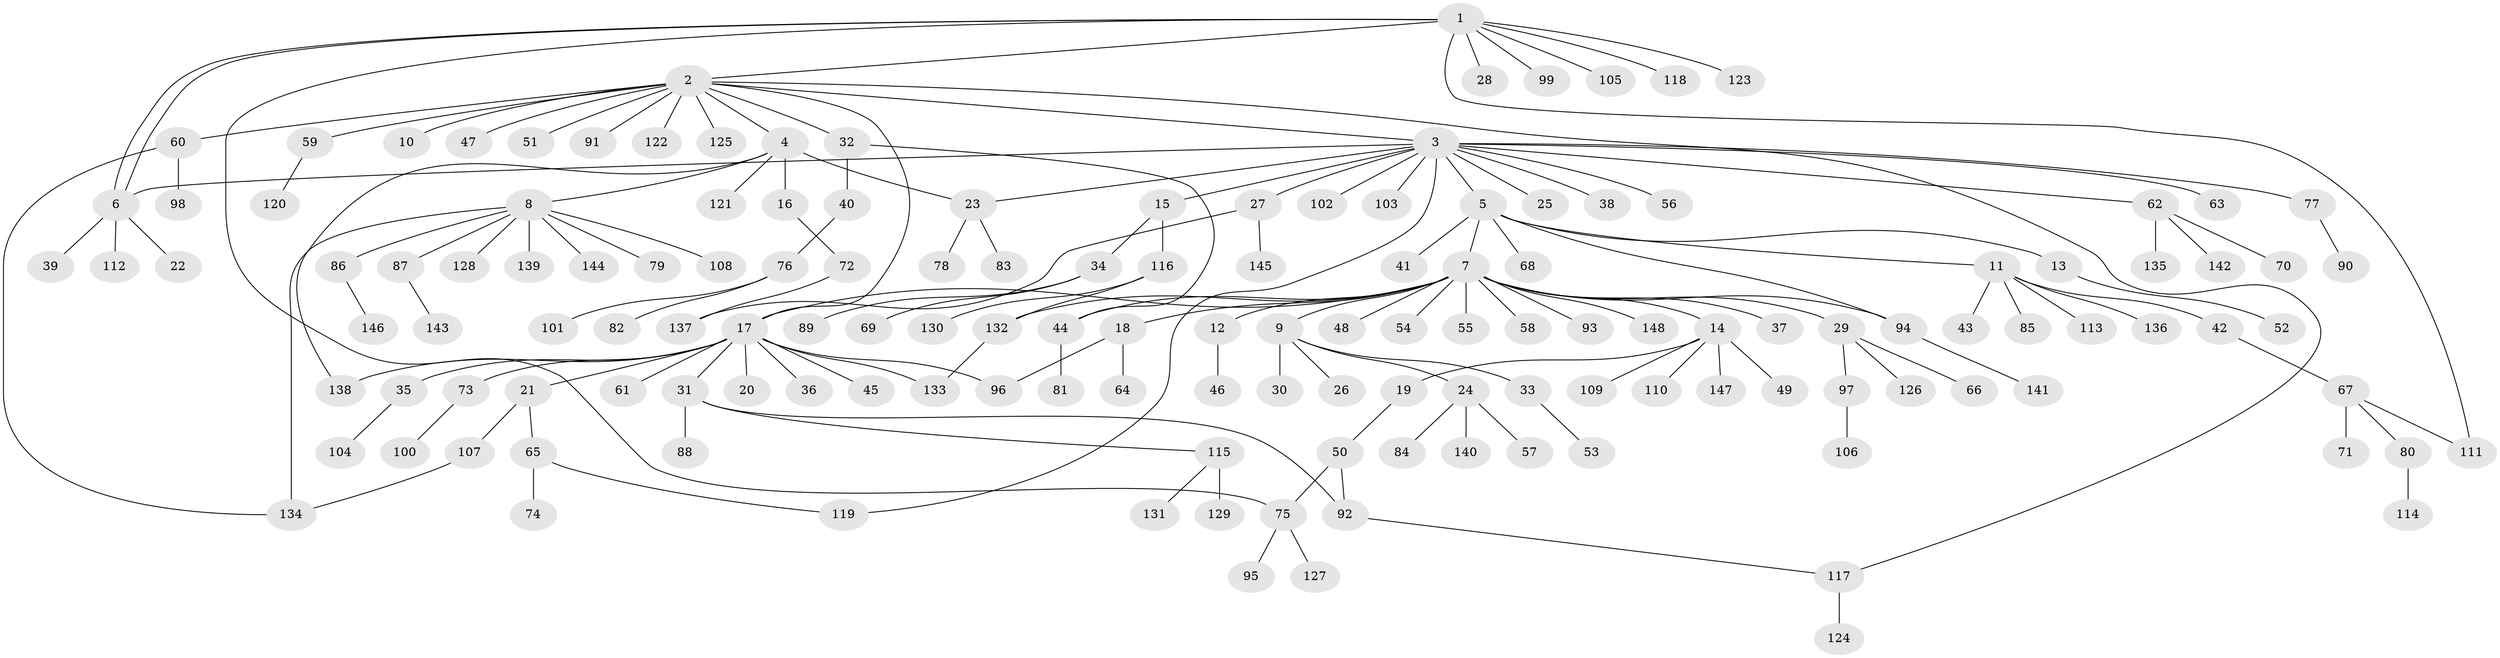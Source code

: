 // Generated by graph-tools (version 1.1) at 2025/49/03/09/25 03:49:47]
// undirected, 148 vertices, 165 edges
graph export_dot {
graph [start="1"]
  node [color=gray90,style=filled];
  1;
  2;
  3;
  4;
  5;
  6;
  7;
  8;
  9;
  10;
  11;
  12;
  13;
  14;
  15;
  16;
  17;
  18;
  19;
  20;
  21;
  22;
  23;
  24;
  25;
  26;
  27;
  28;
  29;
  30;
  31;
  32;
  33;
  34;
  35;
  36;
  37;
  38;
  39;
  40;
  41;
  42;
  43;
  44;
  45;
  46;
  47;
  48;
  49;
  50;
  51;
  52;
  53;
  54;
  55;
  56;
  57;
  58;
  59;
  60;
  61;
  62;
  63;
  64;
  65;
  66;
  67;
  68;
  69;
  70;
  71;
  72;
  73;
  74;
  75;
  76;
  77;
  78;
  79;
  80;
  81;
  82;
  83;
  84;
  85;
  86;
  87;
  88;
  89;
  90;
  91;
  92;
  93;
  94;
  95;
  96;
  97;
  98;
  99;
  100;
  101;
  102;
  103;
  104;
  105;
  106;
  107;
  108;
  109;
  110;
  111;
  112;
  113;
  114;
  115;
  116;
  117;
  118;
  119;
  120;
  121;
  122;
  123;
  124;
  125;
  126;
  127;
  128;
  129;
  130;
  131;
  132;
  133;
  134;
  135;
  136;
  137;
  138;
  139;
  140;
  141;
  142;
  143;
  144;
  145;
  146;
  147;
  148;
  1 -- 2;
  1 -- 6;
  1 -- 6;
  1 -- 28;
  1 -- 75;
  1 -- 99;
  1 -- 105;
  1 -- 111;
  1 -- 118;
  1 -- 123;
  2 -- 3;
  2 -- 4;
  2 -- 10;
  2 -- 17;
  2 -- 32;
  2 -- 47;
  2 -- 51;
  2 -- 59;
  2 -- 60;
  2 -- 91;
  2 -- 117;
  2 -- 122;
  2 -- 125;
  3 -- 5;
  3 -- 6;
  3 -- 15;
  3 -- 23;
  3 -- 25;
  3 -- 27;
  3 -- 38;
  3 -- 56;
  3 -- 62;
  3 -- 63;
  3 -- 77;
  3 -- 102;
  3 -- 103;
  3 -- 119;
  4 -- 8;
  4 -- 16;
  4 -- 23;
  4 -- 121;
  4 -- 138;
  5 -- 7;
  5 -- 11;
  5 -- 13;
  5 -- 41;
  5 -- 68;
  5 -- 94;
  6 -- 22;
  6 -- 39;
  6 -- 112;
  7 -- 9;
  7 -- 12;
  7 -- 14;
  7 -- 17;
  7 -- 18;
  7 -- 29;
  7 -- 37;
  7 -- 44;
  7 -- 48;
  7 -- 54;
  7 -- 55;
  7 -- 58;
  7 -- 93;
  7 -- 94;
  7 -- 132;
  7 -- 148;
  8 -- 79;
  8 -- 86;
  8 -- 87;
  8 -- 108;
  8 -- 128;
  8 -- 134;
  8 -- 139;
  8 -- 144;
  9 -- 24;
  9 -- 26;
  9 -- 30;
  9 -- 33;
  11 -- 42;
  11 -- 43;
  11 -- 85;
  11 -- 113;
  11 -- 136;
  12 -- 46;
  13 -- 52;
  14 -- 19;
  14 -- 49;
  14 -- 109;
  14 -- 110;
  14 -- 147;
  15 -- 34;
  15 -- 116;
  16 -- 72;
  17 -- 20;
  17 -- 21;
  17 -- 31;
  17 -- 35;
  17 -- 36;
  17 -- 45;
  17 -- 61;
  17 -- 73;
  17 -- 96;
  17 -- 133;
  17 -- 138;
  18 -- 64;
  18 -- 96;
  19 -- 50;
  21 -- 65;
  21 -- 107;
  23 -- 78;
  23 -- 83;
  24 -- 57;
  24 -- 84;
  24 -- 140;
  27 -- 137;
  27 -- 145;
  29 -- 66;
  29 -- 97;
  29 -- 126;
  31 -- 88;
  31 -- 92;
  31 -- 115;
  32 -- 40;
  32 -- 44;
  33 -- 53;
  34 -- 69;
  34 -- 89;
  35 -- 104;
  40 -- 76;
  42 -- 67;
  44 -- 81;
  50 -- 75;
  50 -- 92;
  59 -- 120;
  60 -- 98;
  60 -- 134;
  62 -- 70;
  62 -- 135;
  62 -- 142;
  65 -- 74;
  65 -- 119;
  67 -- 71;
  67 -- 80;
  67 -- 111;
  72 -- 137;
  73 -- 100;
  75 -- 95;
  75 -- 127;
  76 -- 82;
  76 -- 101;
  77 -- 90;
  80 -- 114;
  86 -- 146;
  87 -- 143;
  92 -- 117;
  94 -- 141;
  97 -- 106;
  107 -- 134;
  115 -- 129;
  115 -- 131;
  116 -- 130;
  116 -- 132;
  117 -- 124;
  132 -- 133;
}
